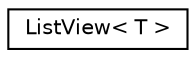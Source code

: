 digraph "Graphical Class Hierarchy"
{
 // INTERACTIVE_SVG=YES
 // LATEX_PDF_SIZE
  edge [fontname="Helvetica",fontsize="10",labelfontname="Helvetica",labelfontsize="10"];
  node [fontname="Helvetica",fontsize="10",shape=record];
  rankdir="LR";
  Node0 [label="ListView\< T \>",height=0.2,width=0.4,color="black", fillcolor="white", style="filled",URL="$class_mirage_x_r_1_1_list_view.html",tooltip=" "];
}
